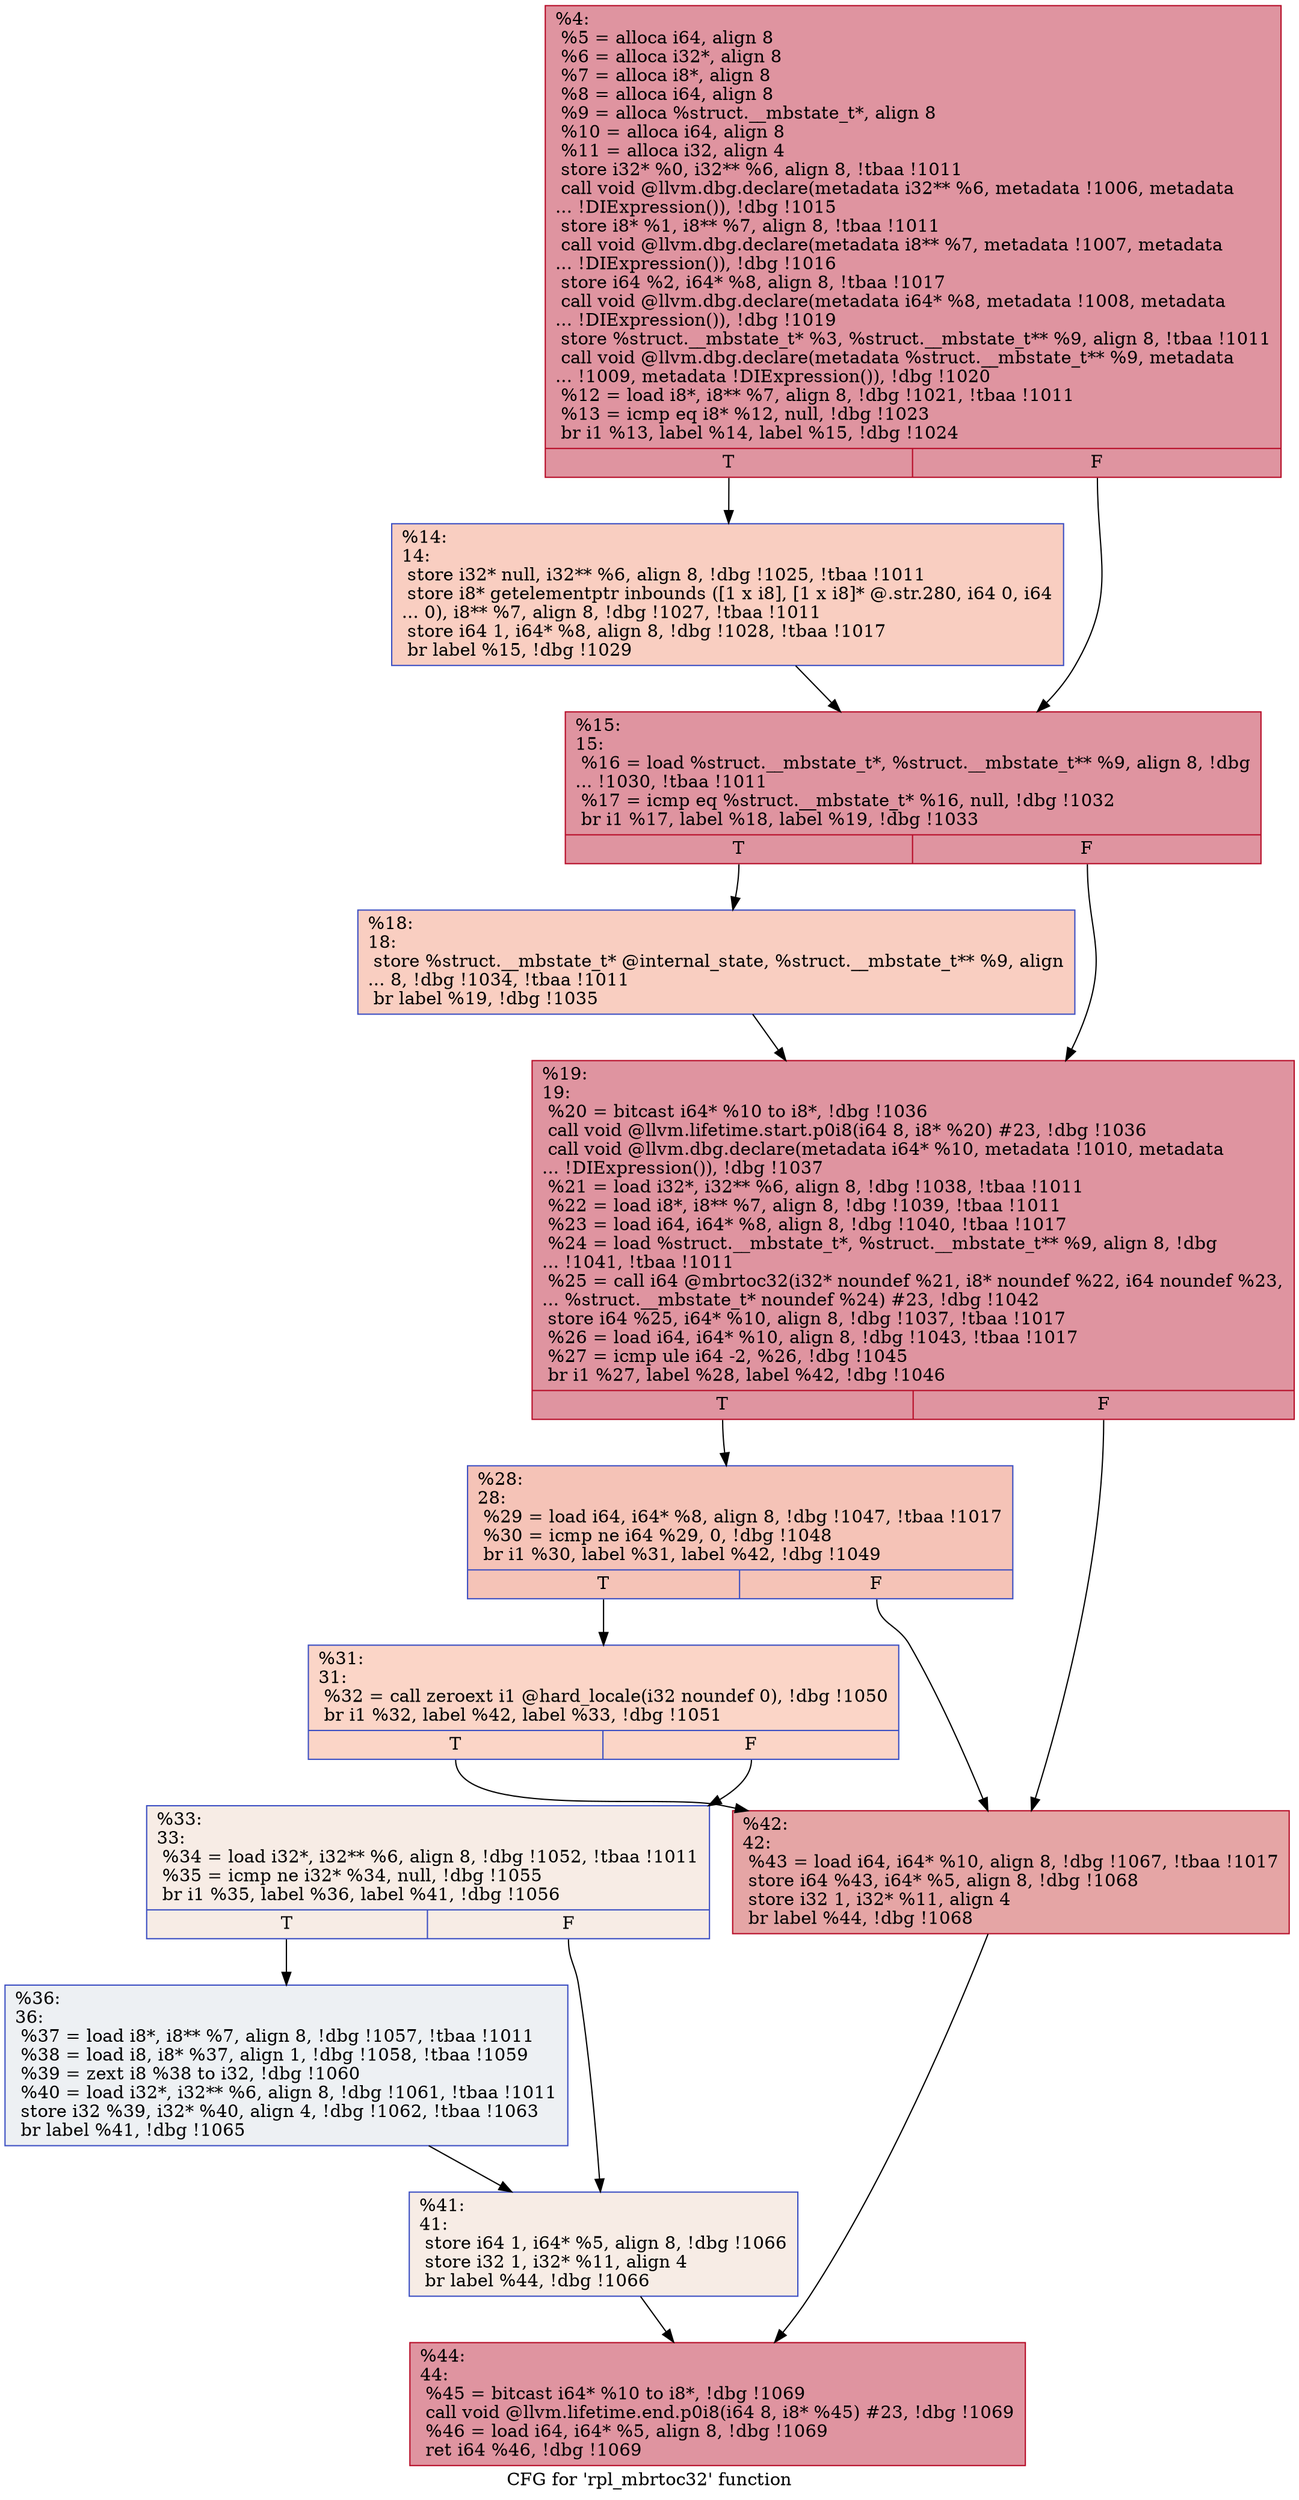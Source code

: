 digraph "CFG for 'rpl_mbrtoc32' function" {
	label="CFG for 'rpl_mbrtoc32' function";

	Node0x23bf6a0 [shape=record,color="#b70d28ff", style=filled, fillcolor="#b70d2870",label="{%4:\l  %5 = alloca i64, align 8\l  %6 = alloca i32*, align 8\l  %7 = alloca i8*, align 8\l  %8 = alloca i64, align 8\l  %9 = alloca %struct.__mbstate_t*, align 8\l  %10 = alloca i64, align 8\l  %11 = alloca i32, align 4\l  store i32* %0, i32** %6, align 8, !tbaa !1011\l  call void @llvm.dbg.declare(metadata i32** %6, metadata !1006, metadata\l... !DIExpression()), !dbg !1015\l  store i8* %1, i8** %7, align 8, !tbaa !1011\l  call void @llvm.dbg.declare(metadata i8** %7, metadata !1007, metadata\l... !DIExpression()), !dbg !1016\l  store i64 %2, i64* %8, align 8, !tbaa !1017\l  call void @llvm.dbg.declare(metadata i64* %8, metadata !1008, metadata\l... !DIExpression()), !dbg !1019\l  store %struct.__mbstate_t* %3, %struct.__mbstate_t** %9, align 8, !tbaa !1011\l  call void @llvm.dbg.declare(metadata %struct.__mbstate_t** %9, metadata\l... !1009, metadata !DIExpression()), !dbg !1020\l  %12 = load i8*, i8** %7, align 8, !dbg !1021, !tbaa !1011\l  %13 = icmp eq i8* %12, null, !dbg !1023\l  br i1 %13, label %14, label %15, !dbg !1024\l|{<s0>T|<s1>F}}"];
	Node0x23bf6a0:s0 -> Node0x23c0bb0;
	Node0x23bf6a0:s1 -> Node0x23c0c00;
	Node0x23c0bb0 [shape=record,color="#3d50c3ff", style=filled, fillcolor="#f2907270",label="{%14:\l14:                                               \l  store i32* null, i32** %6, align 8, !dbg !1025, !tbaa !1011\l  store i8* getelementptr inbounds ([1 x i8], [1 x i8]* @.str.280, i64 0, i64\l... 0), i8** %7, align 8, !dbg !1027, !tbaa !1011\l  store i64 1, i64* %8, align 8, !dbg !1028, !tbaa !1017\l  br label %15, !dbg !1029\l}"];
	Node0x23c0bb0 -> Node0x23c0c00;
	Node0x23c0c00 [shape=record,color="#b70d28ff", style=filled, fillcolor="#b70d2870",label="{%15:\l15:                                               \l  %16 = load %struct.__mbstate_t*, %struct.__mbstate_t** %9, align 8, !dbg\l... !1030, !tbaa !1011\l  %17 = icmp eq %struct.__mbstate_t* %16, null, !dbg !1032\l  br i1 %17, label %18, label %19, !dbg !1033\l|{<s0>T|<s1>F}}"];
	Node0x23c0c00:s0 -> Node0x23c0c50;
	Node0x23c0c00:s1 -> Node0x23c0ca0;
	Node0x23c0c50 [shape=record,color="#3d50c3ff", style=filled, fillcolor="#f2907270",label="{%18:\l18:                                               \l  store %struct.__mbstate_t* @internal_state, %struct.__mbstate_t** %9, align\l... 8, !dbg !1034, !tbaa !1011\l  br label %19, !dbg !1035\l}"];
	Node0x23c0c50 -> Node0x23c0ca0;
	Node0x23c0ca0 [shape=record,color="#b70d28ff", style=filled, fillcolor="#b70d2870",label="{%19:\l19:                                               \l  %20 = bitcast i64* %10 to i8*, !dbg !1036\l  call void @llvm.lifetime.start.p0i8(i64 8, i8* %20) #23, !dbg !1036\l  call void @llvm.dbg.declare(metadata i64* %10, metadata !1010, metadata\l... !DIExpression()), !dbg !1037\l  %21 = load i32*, i32** %6, align 8, !dbg !1038, !tbaa !1011\l  %22 = load i8*, i8** %7, align 8, !dbg !1039, !tbaa !1011\l  %23 = load i64, i64* %8, align 8, !dbg !1040, !tbaa !1017\l  %24 = load %struct.__mbstate_t*, %struct.__mbstate_t** %9, align 8, !dbg\l... !1041, !tbaa !1011\l  %25 = call i64 @mbrtoc32(i32* noundef %21, i8* noundef %22, i64 noundef %23,\l... %struct.__mbstate_t* noundef %24) #23, !dbg !1042\l  store i64 %25, i64* %10, align 8, !dbg !1037, !tbaa !1017\l  %26 = load i64, i64* %10, align 8, !dbg !1043, !tbaa !1017\l  %27 = icmp ule i64 -2, %26, !dbg !1045\l  br i1 %27, label %28, label %42, !dbg !1046\l|{<s0>T|<s1>F}}"];
	Node0x23c0ca0:s0 -> Node0x23c0cf0;
	Node0x23c0ca0:s1 -> Node0x23c0e80;
	Node0x23c0cf0 [shape=record,color="#3d50c3ff", style=filled, fillcolor="#e8765c70",label="{%28:\l28:                                               \l  %29 = load i64, i64* %8, align 8, !dbg !1047, !tbaa !1017\l  %30 = icmp ne i64 %29, 0, !dbg !1048\l  br i1 %30, label %31, label %42, !dbg !1049\l|{<s0>T|<s1>F}}"];
	Node0x23c0cf0:s0 -> Node0x23c0d40;
	Node0x23c0cf0:s1 -> Node0x23c0e80;
	Node0x23c0d40 [shape=record,color="#3d50c3ff", style=filled, fillcolor="#f5a08170",label="{%31:\l31:                                               \l  %32 = call zeroext i1 @hard_locale(i32 noundef 0), !dbg !1050\l  br i1 %32, label %42, label %33, !dbg !1051\l|{<s0>T|<s1>F}}"];
	Node0x23c0d40:s0 -> Node0x23c0e80;
	Node0x23c0d40:s1 -> Node0x23c0d90;
	Node0x23c0d90 [shape=record,color="#3d50c3ff", style=filled, fillcolor="#ecd3c570",label="{%33:\l33:                                               \l  %34 = load i32*, i32** %6, align 8, !dbg !1052, !tbaa !1011\l  %35 = icmp ne i32* %34, null, !dbg !1055\l  br i1 %35, label %36, label %41, !dbg !1056\l|{<s0>T|<s1>F}}"];
	Node0x23c0d90:s0 -> Node0x23c0de0;
	Node0x23c0d90:s1 -> Node0x23c0e30;
	Node0x23c0de0 [shape=record,color="#3d50c3ff", style=filled, fillcolor="#d6dce470",label="{%36:\l36:                                               \l  %37 = load i8*, i8** %7, align 8, !dbg !1057, !tbaa !1011\l  %38 = load i8, i8* %37, align 1, !dbg !1058, !tbaa !1059\l  %39 = zext i8 %38 to i32, !dbg !1060\l  %40 = load i32*, i32** %6, align 8, !dbg !1061, !tbaa !1011\l  store i32 %39, i32* %40, align 4, !dbg !1062, !tbaa !1063\l  br label %41, !dbg !1065\l}"];
	Node0x23c0de0 -> Node0x23c0e30;
	Node0x23c0e30 [shape=record,color="#3d50c3ff", style=filled, fillcolor="#ecd3c570",label="{%41:\l41:                                               \l  store i64 1, i64* %5, align 8, !dbg !1066\l  store i32 1, i32* %11, align 4\l  br label %44, !dbg !1066\l}"];
	Node0x23c0e30 -> Node0x23c0ed0;
	Node0x23c0e80 [shape=record,color="#b70d28ff", style=filled, fillcolor="#c5333470",label="{%42:\l42:                                               \l  %43 = load i64, i64* %10, align 8, !dbg !1067, !tbaa !1017\l  store i64 %43, i64* %5, align 8, !dbg !1068\l  store i32 1, i32* %11, align 4\l  br label %44, !dbg !1068\l}"];
	Node0x23c0e80 -> Node0x23c0ed0;
	Node0x23c0ed0 [shape=record,color="#b70d28ff", style=filled, fillcolor="#b70d2870",label="{%44:\l44:                                               \l  %45 = bitcast i64* %10 to i8*, !dbg !1069\l  call void @llvm.lifetime.end.p0i8(i64 8, i8* %45) #23, !dbg !1069\l  %46 = load i64, i64* %5, align 8, !dbg !1069\l  ret i64 %46, !dbg !1069\l}"];
}
